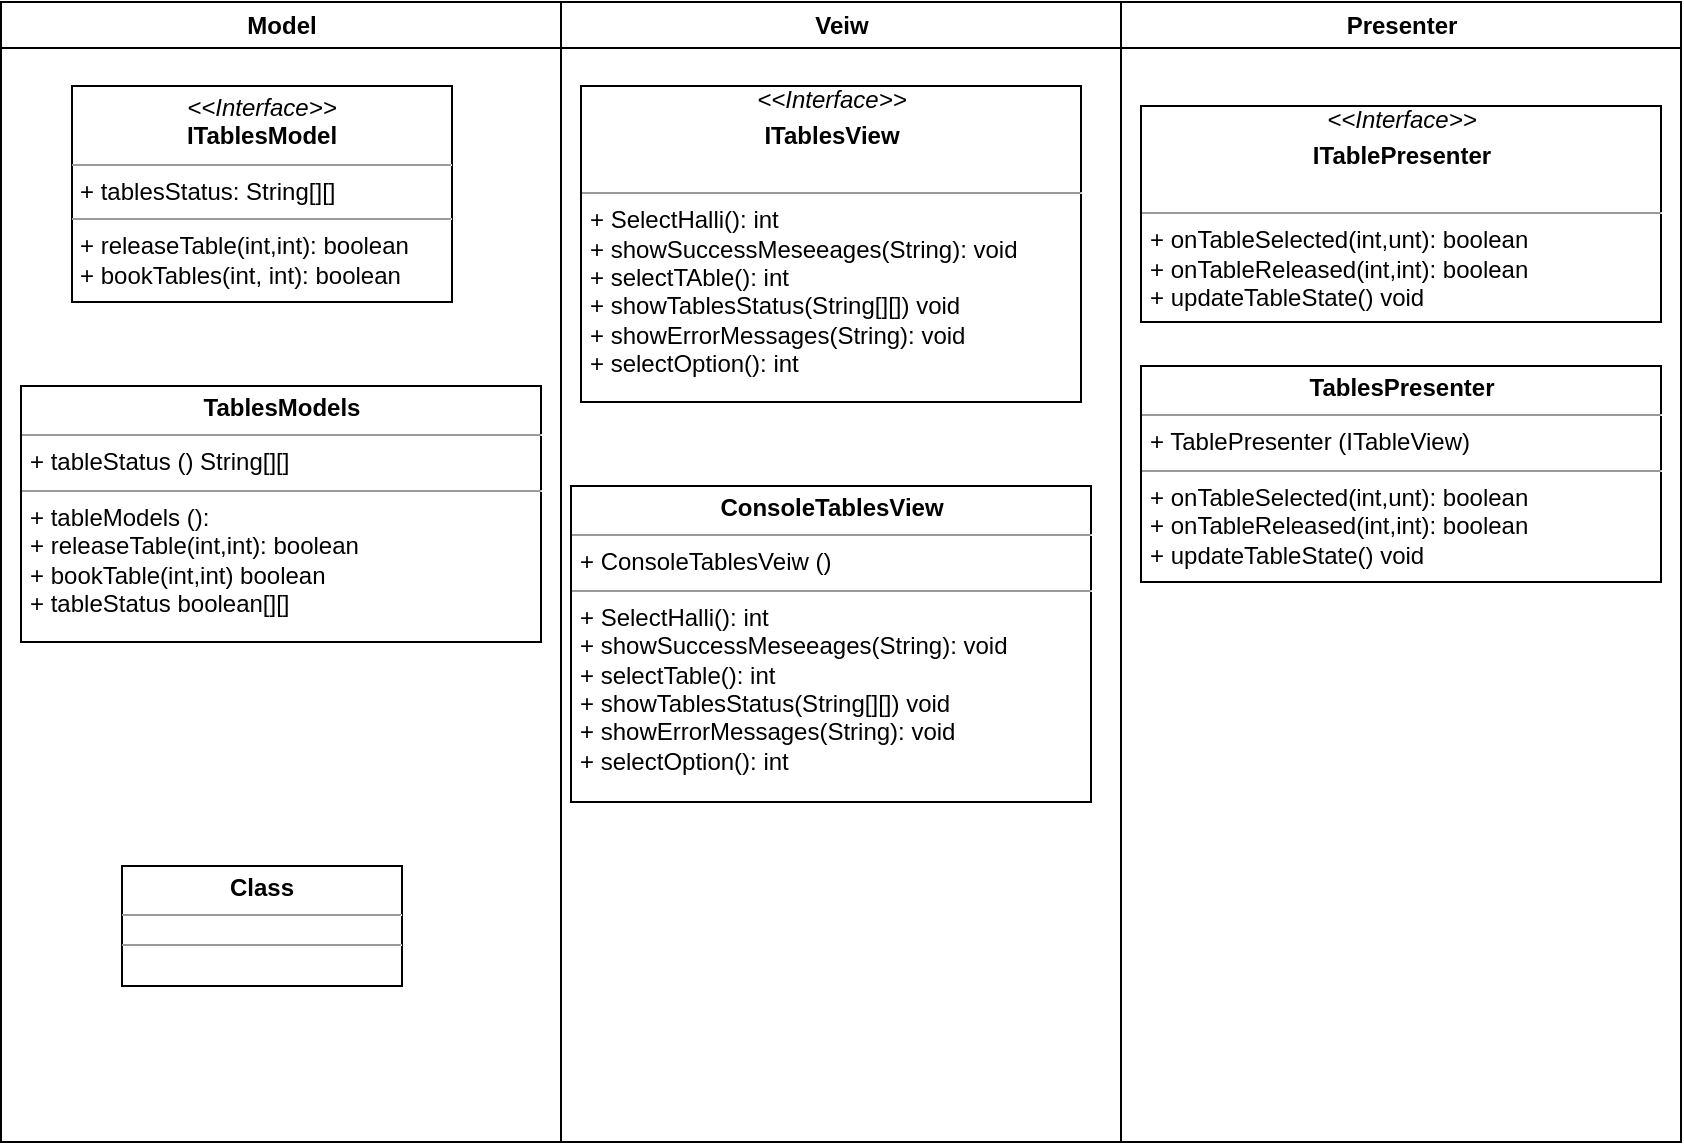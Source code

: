 <mxfile version="22.0.5" type="device">
  <diagram name="Page-1" id="e7e014a7-5840-1c2e-5031-d8a46d1fe8dd">
    <mxGraphModel dx="992" dy="1013" grid="1" gridSize="10" guides="1" tooltips="1" connect="1" arrows="1" fold="1" page="1" pageScale="1" pageWidth="1169" pageHeight="826" background="none" math="0" shadow="0">
      <root>
        <mxCell id="0" />
        <mxCell id="1" parent="0" />
        <mxCell id="2" value="Model" style="swimlane;whiteSpace=wrap" parent="1" vertex="1">
          <mxGeometry x="164.5" y="128" width="280" height="570" as="geometry" />
        </mxCell>
        <mxCell id="EgNDzyOHERucoVH6EbEy-46" value="&lt;p style=&quot;margin:0px;margin-top:4px;text-align:center;&quot;&gt;&lt;i&gt;&amp;lt;&amp;lt;Interface&amp;gt;&amp;gt;&lt;/i&gt;&lt;br&gt;&lt;b&gt;ITablesModel&lt;/b&gt;&lt;/p&gt;&lt;hr size=&quot;1&quot;&gt;&lt;p style=&quot;margin:0px;margin-left:4px;&quot;&gt;+ tablesStatus: String[][]&lt;br&gt;&lt;/p&gt;&lt;hr size=&quot;1&quot;&gt;&lt;p style=&quot;margin:0px;margin-left:4px;&quot;&gt;+ releaseTable(int,int): boolean&lt;br&gt;+ bookTables(int, int): boolean&lt;/p&gt;" style="verticalAlign=top;align=left;overflow=fill;fontSize=12;fontFamily=Helvetica;html=1;whiteSpace=wrap;" vertex="1" parent="2">
          <mxGeometry x="35.5" y="42" width="190" height="108" as="geometry" />
        </mxCell>
        <mxCell id="EgNDzyOHERucoVH6EbEy-47" value="&lt;p style=&quot;margin:0px;margin-top:4px;text-align:center;&quot;&gt;&lt;b style=&quot;border-color: var(--border-color);&quot;&gt;TablesModels&lt;/b&gt;&lt;br&gt;&lt;/p&gt;&lt;hr size=&quot;1&quot;&gt;&lt;p style=&quot;margin:0px;margin-left:4px;&quot;&gt;+ tableStatus () String[][]&lt;/p&gt;&lt;hr size=&quot;1&quot;&gt;&lt;p style=&quot;margin:0px;margin-left:4px;&quot;&gt;+ tableModels&amp;nbsp;():&amp;nbsp;&lt;/p&gt;&lt;p style=&quot;margin:0px;margin-left:4px;&quot;&gt;+ releaseTable(int,int): boolean&lt;/p&gt;&lt;p style=&quot;margin:0px;margin-left:4px;&quot;&gt;+ bookTable(int,int) boolean&lt;/p&gt;&lt;p style=&quot;margin:0px;margin-left:4px;&quot;&gt;+ tableStatus boolean[][]&lt;/p&gt;" style="verticalAlign=top;align=left;overflow=fill;fontSize=12;fontFamily=Helvetica;html=1;whiteSpace=wrap;" vertex="1" parent="2">
          <mxGeometry x="10" y="192" width="260" height="128" as="geometry" />
        </mxCell>
        <mxCell id="EgNDzyOHERucoVH6EbEy-48" value="&lt;p style=&quot;margin:0px;margin-top:4px;text-align:center;&quot;&gt;&lt;b&gt;Class&lt;/b&gt;&lt;/p&gt;&lt;hr size=&quot;1&quot;/&gt;&lt;div style=&quot;height:2px;&quot;&gt;&lt;/div&gt;&lt;hr size=&quot;1&quot;/&gt;&lt;div style=&quot;height:2px;&quot;&gt;&lt;/div&gt;" style="verticalAlign=top;align=left;overflow=fill;fontSize=12;fontFamily=Helvetica;html=1;whiteSpace=wrap;" vertex="1" parent="2">
          <mxGeometry x="60.5" y="432" width="140" height="60" as="geometry" />
        </mxCell>
        <mxCell id="3" value="Veiw" style="swimlane;whiteSpace=wrap" parent="1" vertex="1">
          <mxGeometry x="444.5" y="128" width="280" height="570" as="geometry" />
        </mxCell>
        <mxCell id="EgNDzyOHERucoVH6EbEy-43" value="&lt;div style=&quot;text-align: center;&quot;&gt;&lt;i style=&quot;background-color: initial; border-color: var(--border-color);&quot;&gt;&amp;lt;&amp;lt;Interface&amp;gt;&amp;gt;&lt;/i&gt;&lt;/div&gt;&lt;p style=&quot;margin:0px;margin-top:4px;text-align:center;&quot;&gt;&lt;b&gt;ITablesView&lt;/b&gt;&lt;/p&gt;&lt;p style=&quot;margin:0px;margin-left:4px;&quot;&gt;&lt;br&gt;&lt;/p&gt;&lt;hr size=&quot;1&quot;&gt;&lt;p style=&quot;margin:0px;margin-left:4px;&quot;&gt;+ SelectHalli(): int&lt;/p&gt;&lt;p style=&quot;margin:0px;margin-left:4px;&quot;&gt;+ showSuccessMeseeages(String): void&lt;/p&gt;&lt;p style=&quot;margin:0px;margin-left:4px;&quot;&gt;+ selectTAble(): int&lt;/p&gt;&lt;p style=&quot;margin:0px;margin-left:4px;&quot;&gt;+ showTablesStatus(String[][]) void&lt;/p&gt;&lt;p style=&quot;margin:0px;margin-left:4px;&quot;&gt;+ showErrorMessages(String): void&lt;/p&gt;&lt;p style=&quot;margin:0px;margin-left:4px;&quot;&gt;+ selectOption(): int&lt;/p&gt;" style="verticalAlign=top;align=left;overflow=fill;fontSize=12;fontFamily=Helvetica;html=1;whiteSpace=wrap;" vertex="1" parent="3">
          <mxGeometry x="10" y="42" width="250" height="158" as="geometry" />
        </mxCell>
        <mxCell id="EgNDzyOHERucoVH6EbEy-44" value="&lt;p style=&quot;margin:0px;margin-top:4px;text-align:center;&quot;&gt;&lt;b style=&quot;border-color: var(--border-color);&quot;&gt;ConsoleTablesView&lt;/b&gt;&lt;br&gt;&lt;/p&gt;&lt;hr size=&quot;1&quot;&gt;&lt;p style=&quot;margin:0px;margin-left:4px;&quot;&gt;+ ConsoleTablesVeiw ()&lt;/p&gt;&lt;hr size=&quot;1&quot;&gt;&lt;p style=&quot;border-color: var(--border-color); margin: 0px 0px 0px 4px;&quot;&gt;+ SelectHalli(): int&lt;/p&gt;&lt;p style=&quot;border-color: var(--border-color); margin: 0px 0px 0px 4px;&quot;&gt;+ showSuccessMeseeages(String): void&lt;/p&gt;&lt;p style=&quot;border-color: var(--border-color); margin: 0px 0px 0px 4px;&quot;&gt;+ selectTable(): int&lt;/p&gt;&lt;p style=&quot;border-color: var(--border-color); margin: 0px 0px 0px 4px;&quot;&gt;+ showTablesStatus(String[][]) void&lt;/p&gt;&lt;p style=&quot;border-color: var(--border-color); margin: 0px 0px 0px 4px;&quot;&gt;+ showErrorMessages(String): void&lt;/p&gt;&lt;p style=&quot;border-color: var(--border-color); margin: 0px 0px 0px 4px;&quot;&gt;+ selectOption(): int&lt;/p&gt;" style="verticalAlign=top;align=left;overflow=fill;fontSize=12;fontFamily=Helvetica;html=1;whiteSpace=wrap;" vertex="1" parent="3">
          <mxGeometry x="5" y="242" width="260" height="158" as="geometry" />
        </mxCell>
        <mxCell id="4" value="Presenter" style="swimlane;whiteSpace=wrap" parent="1" vertex="1">
          <mxGeometry x="724.5" y="128" width="280" height="570" as="geometry" />
        </mxCell>
        <mxCell id="EgNDzyOHERucoVH6EbEy-41" value="&lt;div style=&quot;text-align: center;&quot;&gt;&lt;i style=&quot;background-color: initial; border-color: var(--border-color);&quot;&gt;&amp;lt;&amp;lt;Interface&amp;gt;&amp;gt;&lt;/i&gt;&lt;/div&gt;&lt;p style=&quot;margin:0px;margin-top:4px;text-align:center;&quot;&gt;&lt;b&gt;ITablePresenter&lt;/b&gt;&lt;/p&gt;&lt;p style=&quot;margin:0px;margin-left:4px;&quot;&gt;&lt;br&gt;&lt;/p&gt;&lt;hr size=&quot;1&quot;&gt;&lt;p style=&quot;margin:0px;margin-left:4px;&quot;&gt;+ onTableSelected(int,unt): boolean&lt;/p&gt;&lt;p style=&quot;margin:0px;margin-left:4px;&quot;&gt;+ onTableReleased(int,int): boolean&lt;/p&gt;&lt;p style=&quot;margin:0px;margin-left:4px;&quot;&gt;+ updateTableState() void&lt;/p&gt;" style="verticalAlign=top;align=left;overflow=fill;fontSize=12;fontFamily=Helvetica;html=1;whiteSpace=wrap;" vertex="1" parent="4">
          <mxGeometry x="10" y="52" width="260" height="108" as="geometry" />
        </mxCell>
        <mxCell id="EgNDzyOHERucoVH6EbEy-42" value="&lt;p style=&quot;margin:0px;margin-top:4px;text-align:center;&quot;&gt;&lt;b&gt;TablesPresenter&lt;/b&gt;&lt;/p&gt;&lt;hr size=&quot;1&quot;&gt;&lt;p style=&quot;margin:0px;margin-left:4px;&quot;&gt;+ TablePresenter (ITableView)&lt;/p&gt;&lt;hr size=&quot;1&quot;&gt;&lt;p style=&quot;margin:0px;margin-left:4px;&quot;&gt;+ onTableSelected(int,unt): boolean&lt;/p&gt;&lt;p style=&quot;margin:0px;margin-left:4px;&quot;&gt;+ onTableReleased(int,int): boolean&lt;/p&gt;&lt;p style=&quot;margin:0px;margin-left:4px;&quot;&gt;+ updateTableState() void&lt;/p&gt;" style="verticalAlign=top;align=left;overflow=fill;fontSize=12;fontFamily=Helvetica;html=1;whiteSpace=wrap;" vertex="1" parent="4">
          <mxGeometry x="10" y="182" width="260" height="108" as="geometry" />
        </mxCell>
      </root>
    </mxGraphModel>
  </diagram>
</mxfile>
